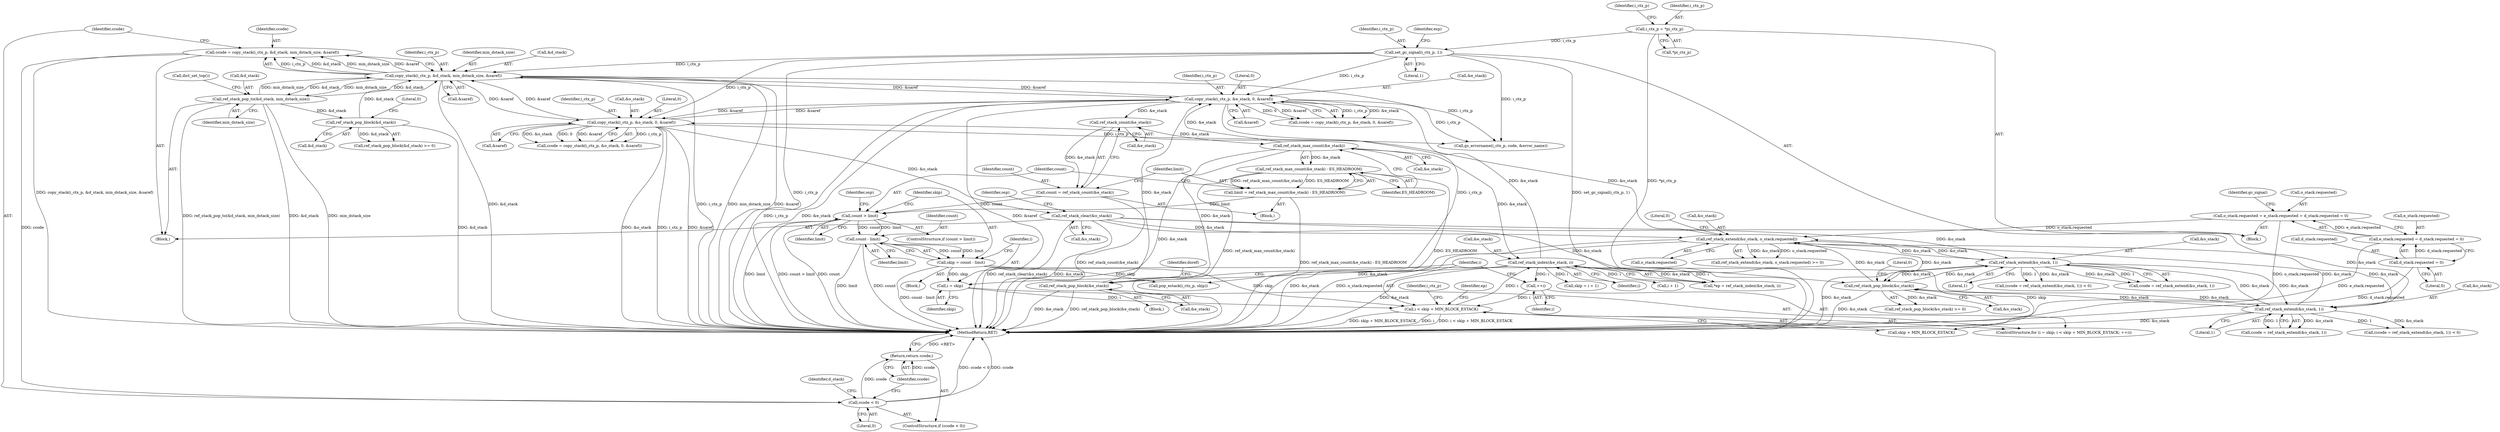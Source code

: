 digraph "0_ghostscript_b575e1ec42cc86f6a58c603f2a88fcc2af699cc8@API" {
"1000401" [label="(Call,ccode = copy_stack(i_ctx_p, &d_stack, min_dstack_size, &saref))"];
"1000403" [label="(Call,copy_stack(i_ctx_p, &d_stack, min_dstack_size, &saref))"];
"1000263" [label="(Call,set_gc_signal(i_ctx_p, 1))"];
"1000234" [label="(Call,i_ctx_p = *pi_ctx_p)"];
"1000430" [label="(Call,ref_stack_pop_block(&d_stack))"];
"1000416" [label="(Call,ref_stack_pop_to(&d_stack, min_dstack_size))"];
"1000465" [label="(Call,copy_stack(i_ctx_p, &e_stack, 0, &saref))"];
"1000325" [label="(Call,ref_stack_pop_block(&e_stack))"];
"1000520" [label="(Call,ref_stack_index(&e_stack, i))"];
"1000489" [label="(Call,ref_stack_max_count(&e_stack))"];
"1000482" [label="(Call,ref_stack_count(&e_stack))"];
"1000509" [label="(Call,i < skip + MIN_BLOCK_ESTACK)"];
"1000506" [label="(Call,i = skip)"];
"1000499" [label="(Call,skip = count - limit)"];
"1000501" [label="(Call,count - limit)"];
"1000494" [label="(Call,count > limit)"];
"1000480" [label="(Call,count = ref_stack_count(&e_stack))"];
"1000486" [label="(Call,limit = ref_stack_max_count(&e_stack) - ES_HEADROOM)"];
"1000488" [label="(Call,ref_stack_max_count(&e_stack) - ES_HEADROOM)"];
"1000514" [label="(Call,++i)"];
"1000580" [label="(Call,copy_stack(i_ctx_p, &o_stack, 0, &saref))"];
"1000548" [label="(Call,ref_stack_extend(&o_stack, o_stack.requested))"];
"1000456" [label="(Call,ref_stack_extend(&o_stack, 1))"];
"1000593" [label="(Call,ref_stack_clear(&o_stack))"];
"1000605" [label="(Call,ref_stack_pop_block(&o_stack))"];
"1000394" [label="(Call,ref_stack_extend(&o_stack, 1))"];
"1000176" [label="(Call,o_stack.requested = e_stack.requested = d_stack.requested = 0)"];
"1000180" [label="(Call,e_stack.requested = d_stack.requested = 0)"];
"1000184" [label="(Call,d_stack.requested = 0)"];
"1000411" [label="(Call,ccode < 0)"];
"1000414" [label="(Return,return ccode;)"];
"1000509" [label="(Call,i < skip + MIN_BLOCK_ESTACK)"];
"1000326" [label="(Call,&e_stack)"];
"1000467" [label="(Call,&e_stack)"];
"1000486" [label="(Call,limit = ref_stack_max_count(&e_stack) - ES_HEADROOM)"];
"1000243" [label="(Identifier,i_ctx_p)"];
"1000530" [label="(Call,skip = i + 1)"];
"1000487" [label="(Identifier,limit)"];
"1000505" [label="(ControlStructure,for (i = skip; i < skip + MIN_BLOCK_ESTACK; ++i))"];
"1000181" [label="(Call,e_stack.requested)"];
"1000695" [label="(MethodReturn,RET)"];
"1000494" [label="(Call,count > limit)"];
"1000548" [label="(Call,ref_stack_extend(&o_stack, o_stack.requested))"];
"1000404" [label="(Identifier,i_ctx_p)"];
"1000511" [label="(Call,skip + MIN_BLOCK_ESTACK)"];
"1000402" [label="(Identifier,ccode)"];
"1000608" [label="(Literal,0)"];
"1000410" [label="(ControlStructure,if (ccode < 0))"];
"1000265" [label="(Literal,1)"];
"1000470" [label="(Call,&saref)"];
"1000514" [label="(Call,++i)"];
"1000275" [label="(Block,)"];
"1000454" [label="(Call,ccode = ref_stack_extend(&o_stack, 1))"];
"1000578" [label="(Call,ccode = copy_stack(i_ctx_p, &o_stack, 0, &saref))"];
"1000537" [label="(Identifier,i_ctx_p)"];
"1000585" [label="(Call,&saref)"];
"1000463" [label="(Call,ccode = copy_stack(i_ctx_p, &e_stack, 0, &saref))"];
"1000176" [label="(Call,o_stack.requested = e_stack.requested = d_stack.requested = 0)"];
"1000510" [label="(Identifier,i)"];
"1000234" [label="(Call,i_ctx_p = *pi_ctx_p)"];
"1000431" [label="(Call,&d_stack)"];
"1000395" [label="(Call,&o_stack)"];
"1000581" [label="(Identifier,i_ctx_p)"];
"1000236" [label="(Call,*pi_ctx_p)"];
"1000456" [label="(Call,ref_stack_extend(&o_stack, 1))"];
"1000325" [label="(Call,ref_stack_pop_block(&e_stack))"];
"1000503" [label="(Identifier,limit)"];
"1000495" [label="(Identifier,count)"];
"1000401" [label="(Call,ccode = copy_stack(i_ctx_p, &d_stack, min_dstack_size, &saref))"];
"1000593" [label="(Call,ref_stack_clear(&o_stack))"];
"1000177" [label="(Call,o_stack.requested)"];
"1000496" [label="(Identifier,limit)"];
"1000483" [label="(Call,&e_stack)"];
"1000414" [label="(Return,return ccode;)"];
"1000453" [label="(Call,(ccode = ref_stack_extend(&o_stack, 1)) < 0)"];
"1000520" [label="(Call,ref_stack_index(&e_stack, i))"];
"1000457" [label="(Call,&o_stack)"];
"1000542" [label="(Identifier,osp)"];
"1000492" [label="(Identifier,ES_HEADROOM)"];
"1000264" [label="(Identifier,i_ctx_p)"];
"1000488" [label="(Call,ref_stack_max_count(&e_stack) - ES_HEADROOM)"];
"1000489" [label="(Call,ref_stack_max_count(&e_stack))"];
"1000433" [label="(Literal,0)"];
"1000407" [label="(Identifier,min_dstack_size)"];
"1000383" [label="(Block,)"];
"1000263" [label="(Call,set_gc_signal(i_ctx_p, 1))"];
"1000547" [label="(Call,ref_stack_extend(&o_stack, o_stack.requested) >= 0)"];
"1000405" [label="(Call,&d_stack)"];
"1000521" [label="(Call,&e_stack)"];
"1000523" [label="(Identifier,i)"];
"1000482" [label="(Call,ref_stack_count(&e_stack))"];
"1000497" [label="(Block,)"];
"1000490" [label="(Call,&e_stack)"];
"1000604" [label="(Call,ref_stack_pop_block(&o_stack) >= 0)"];
"1000480" [label="(Call,count = ref_stack_count(&e_stack))"];
"1000536" [label="(Call,pop_estack(i_ctx_p, skip))"];
"1000465" [label="(Call,copy_stack(i_ctx_p, &e_stack, 0, &saref))"];
"1000554" [label="(Literal,0)"];
"1000532" [label="(Call,i + 1)"];
"1000549" [label="(Call,&o_stack)"];
"1000329" [label="(Identifier,doref)"];
"1000507" [label="(Identifier,i)"];
"1000268" [label="(Identifier,esp)"];
"1000408" [label="(Call,&saref)"];
"1000420" [label="(Call,dict_set_top())"];
"1000417" [label="(Call,&d_stack)"];
"1000394" [label="(Call,ref_stack_extend(&o_stack, 1))"];
"1000403" [label="(Call,copy_stack(i_ctx_p, &d_stack, min_dstack_size, &saref))"];
"1000582" [label="(Call,&o_stack)"];
"1000515" [label="(Identifier,i)"];
"1000519" [label="(Identifier,ep)"];
"1000392" [label="(Call,ccode = ref_stack_extend(&o_stack, 1))"];
"1000481" [label="(Identifier,count)"];
"1000188" [label="(Literal,0)"];
"1000413" [label="(Literal,0)"];
"1000500" [label="(Identifier,skip)"];
"1000411" [label="(Call,ccode < 0)"];
"1000191" [label="(Identifier,gc_signal)"];
"1000584" [label="(Literal,0)"];
"1000478" [label="(Block,)"];
"1000416" [label="(Call,ref_stack_pop_to(&d_stack, min_dstack_size))"];
"1000628" [label="(Call,gs_errorname(i_ctx_p, code, &error_name))"];
"1000180" [label="(Call,e_stack.requested = d_stack.requested = 0)"];
"1000518" [label="(Call,*ep = ref_stack_index(&e_stack, i))"];
"1000499" [label="(Call,skip = count - limit)"];
"1000502" [label="(Identifier,count)"];
"1000466" [label="(Identifier,i_ctx_p)"];
"1000184" [label="(Call,d_stack.requested = 0)"];
"1000418" [label="(Identifier,d_stack)"];
"1000138" [label="(Block,)"];
"1000391" [label="(Call,(ccode = ref_stack_extend(&o_stack, 1)) < 0)"];
"1000501" [label="(Call,count - limit)"];
"1000419" [label="(Identifier,min_dstack_size)"];
"1000508" [label="(Identifier,skip)"];
"1000506" [label="(Call,i = skip)"];
"1000429" [label="(Call,ref_stack_pop_block(&d_stack) >= 0)"];
"1000235" [label="(Identifier,i_ctx_p)"];
"1000580" [label="(Call,copy_stack(i_ctx_p, &o_stack, 0, &saref))"];
"1000397" [label="(Literal,1)"];
"1000551" [label="(Call,o_stack.requested)"];
"1000493" [label="(ControlStructure,if (count > limit))"];
"1000430" [label="(Call,ref_stack_pop_block(&d_stack))"];
"1000412" [label="(Identifier,ccode)"];
"1000469" [label="(Literal,0)"];
"1000599" [label="(Identifier,osp)"];
"1000459" [label="(Literal,1)"];
"1000606" [label="(Call,&o_stack)"];
"1000415" [label="(Identifier,ccode)"];
"1000185" [label="(Call,d_stack.requested)"];
"1000605" [label="(Call,ref_stack_pop_block(&o_stack))"];
"1000594" [label="(Call,&o_stack)"];
"1000401" -> "1000383"  [label="AST: "];
"1000401" -> "1000403"  [label="CFG: "];
"1000402" -> "1000401"  [label="AST: "];
"1000403" -> "1000401"  [label="AST: "];
"1000412" -> "1000401"  [label="CFG: "];
"1000401" -> "1000695"  [label="DDG: copy_stack(i_ctx_p, &d_stack, min_dstack_size, &saref)"];
"1000403" -> "1000401"  [label="DDG: i_ctx_p"];
"1000403" -> "1000401"  [label="DDG: &d_stack"];
"1000403" -> "1000401"  [label="DDG: min_dstack_size"];
"1000403" -> "1000401"  [label="DDG: &saref"];
"1000401" -> "1000411"  [label="DDG: ccode"];
"1000403" -> "1000408"  [label="CFG: "];
"1000404" -> "1000403"  [label="AST: "];
"1000405" -> "1000403"  [label="AST: "];
"1000407" -> "1000403"  [label="AST: "];
"1000408" -> "1000403"  [label="AST: "];
"1000403" -> "1000695"  [label="DDG: &d_stack"];
"1000403" -> "1000695"  [label="DDG: i_ctx_p"];
"1000403" -> "1000695"  [label="DDG: min_dstack_size"];
"1000403" -> "1000695"  [label="DDG: &saref"];
"1000263" -> "1000403"  [label="DDG: i_ctx_p"];
"1000430" -> "1000403"  [label="DDG: &d_stack"];
"1000416" -> "1000403"  [label="DDG: &d_stack"];
"1000416" -> "1000403"  [label="DDG: min_dstack_size"];
"1000465" -> "1000403"  [label="DDG: &saref"];
"1000580" -> "1000403"  [label="DDG: &saref"];
"1000403" -> "1000416"  [label="DDG: &d_stack"];
"1000403" -> "1000416"  [label="DDG: min_dstack_size"];
"1000403" -> "1000465"  [label="DDG: &saref"];
"1000403" -> "1000580"  [label="DDG: &saref"];
"1000403" -> "1000628"  [label="DDG: i_ctx_p"];
"1000263" -> "1000138"  [label="AST: "];
"1000263" -> "1000265"  [label="CFG: "];
"1000264" -> "1000263"  [label="AST: "];
"1000265" -> "1000263"  [label="AST: "];
"1000268" -> "1000263"  [label="CFG: "];
"1000263" -> "1000695"  [label="DDG: set_gc_signal(i_ctx_p, 1)"];
"1000263" -> "1000695"  [label="DDG: i_ctx_p"];
"1000234" -> "1000263"  [label="DDG: i_ctx_p"];
"1000263" -> "1000465"  [label="DDG: i_ctx_p"];
"1000263" -> "1000580"  [label="DDG: i_ctx_p"];
"1000263" -> "1000628"  [label="DDG: i_ctx_p"];
"1000234" -> "1000138"  [label="AST: "];
"1000234" -> "1000236"  [label="CFG: "];
"1000235" -> "1000234"  [label="AST: "];
"1000236" -> "1000234"  [label="AST: "];
"1000243" -> "1000234"  [label="CFG: "];
"1000234" -> "1000695"  [label="DDG: *pi_ctx_p"];
"1000430" -> "1000429"  [label="AST: "];
"1000430" -> "1000431"  [label="CFG: "];
"1000431" -> "1000430"  [label="AST: "];
"1000433" -> "1000430"  [label="CFG: "];
"1000430" -> "1000695"  [label="DDG: &d_stack"];
"1000430" -> "1000429"  [label="DDG: &d_stack"];
"1000416" -> "1000430"  [label="DDG: &d_stack"];
"1000416" -> "1000383"  [label="AST: "];
"1000416" -> "1000419"  [label="CFG: "];
"1000417" -> "1000416"  [label="AST: "];
"1000419" -> "1000416"  [label="AST: "];
"1000420" -> "1000416"  [label="CFG: "];
"1000416" -> "1000695"  [label="DDG: ref_stack_pop_to(&d_stack, min_dstack_size)"];
"1000416" -> "1000695"  [label="DDG: &d_stack"];
"1000416" -> "1000695"  [label="DDG: min_dstack_size"];
"1000465" -> "1000463"  [label="AST: "];
"1000465" -> "1000470"  [label="CFG: "];
"1000466" -> "1000465"  [label="AST: "];
"1000467" -> "1000465"  [label="AST: "];
"1000469" -> "1000465"  [label="AST: "];
"1000470" -> "1000465"  [label="AST: "];
"1000463" -> "1000465"  [label="CFG: "];
"1000465" -> "1000695"  [label="DDG: &e_stack"];
"1000465" -> "1000695"  [label="DDG: &saref"];
"1000465" -> "1000695"  [label="DDG: i_ctx_p"];
"1000465" -> "1000463"  [label="DDG: i_ctx_p"];
"1000465" -> "1000463"  [label="DDG: &e_stack"];
"1000465" -> "1000463"  [label="DDG: 0"];
"1000465" -> "1000463"  [label="DDG: &saref"];
"1000325" -> "1000465"  [label="DDG: &e_stack"];
"1000520" -> "1000465"  [label="DDG: &e_stack"];
"1000489" -> "1000465"  [label="DDG: &e_stack"];
"1000580" -> "1000465"  [label="DDG: &saref"];
"1000465" -> "1000482"  [label="DDG: &e_stack"];
"1000465" -> "1000536"  [label="DDG: i_ctx_p"];
"1000465" -> "1000580"  [label="DDG: &saref"];
"1000465" -> "1000628"  [label="DDG: i_ctx_p"];
"1000325" -> "1000275"  [label="AST: "];
"1000325" -> "1000326"  [label="CFG: "];
"1000326" -> "1000325"  [label="AST: "];
"1000329" -> "1000325"  [label="CFG: "];
"1000325" -> "1000695"  [label="DDG: &e_stack"];
"1000325" -> "1000695"  [label="DDG: ref_stack_pop_block(&e_stack)"];
"1000520" -> "1000325"  [label="DDG: &e_stack"];
"1000489" -> "1000325"  [label="DDG: &e_stack"];
"1000520" -> "1000518"  [label="AST: "];
"1000520" -> "1000523"  [label="CFG: "];
"1000521" -> "1000520"  [label="AST: "];
"1000523" -> "1000520"  [label="AST: "];
"1000518" -> "1000520"  [label="CFG: "];
"1000520" -> "1000695"  [label="DDG: &e_stack"];
"1000520" -> "1000514"  [label="DDG: i"];
"1000520" -> "1000518"  [label="DDG: &e_stack"];
"1000520" -> "1000518"  [label="DDG: i"];
"1000489" -> "1000520"  [label="DDG: &e_stack"];
"1000509" -> "1000520"  [label="DDG: i"];
"1000520" -> "1000530"  [label="DDG: i"];
"1000520" -> "1000532"  [label="DDG: i"];
"1000489" -> "1000488"  [label="AST: "];
"1000489" -> "1000490"  [label="CFG: "];
"1000490" -> "1000489"  [label="AST: "];
"1000492" -> "1000489"  [label="CFG: "];
"1000489" -> "1000695"  [label="DDG: &e_stack"];
"1000489" -> "1000488"  [label="DDG: &e_stack"];
"1000482" -> "1000489"  [label="DDG: &e_stack"];
"1000482" -> "1000480"  [label="AST: "];
"1000482" -> "1000483"  [label="CFG: "];
"1000483" -> "1000482"  [label="AST: "];
"1000480" -> "1000482"  [label="CFG: "];
"1000482" -> "1000480"  [label="DDG: &e_stack"];
"1000509" -> "1000505"  [label="AST: "];
"1000509" -> "1000511"  [label="CFG: "];
"1000510" -> "1000509"  [label="AST: "];
"1000511" -> "1000509"  [label="AST: "];
"1000519" -> "1000509"  [label="CFG: "];
"1000537" -> "1000509"  [label="CFG: "];
"1000509" -> "1000695"  [label="DDG: i < skip + MIN_BLOCK_ESTACK"];
"1000509" -> "1000695"  [label="DDG: skip + MIN_BLOCK_ESTACK"];
"1000509" -> "1000695"  [label="DDG: i"];
"1000506" -> "1000509"  [label="DDG: i"];
"1000514" -> "1000509"  [label="DDG: i"];
"1000499" -> "1000509"  [label="DDG: skip"];
"1000506" -> "1000505"  [label="AST: "];
"1000506" -> "1000508"  [label="CFG: "];
"1000507" -> "1000506"  [label="AST: "];
"1000508" -> "1000506"  [label="AST: "];
"1000510" -> "1000506"  [label="CFG: "];
"1000499" -> "1000506"  [label="DDG: skip"];
"1000499" -> "1000497"  [label="AST: "];
"1000499" -> "1000501"  [label="CFG: "];
"1000500" -> "1000499"  [label="AST: "];
"1000501" -> "1000499"  [label="AST: "];
"1000507" -> "1000499"  [label="CFG: "];
"1000499" -> "1000695"  [label="DDG: count - limit"];
"1000501" -> "1000499"  [label="DDG: count"];
"1000501" -> "1000499"  [label="DDG: limit"];
"1000499" -> "1000511"  [label="DDG: skip"];
"1000499" -> "1000536"  [label="DDG: skip"];
"1000501" -> "1000503"  [label="CFG: "];
"1000502" -> "1000501"  [label="AST: "];
"1000503" -> "1000501"  [label="AST: "];
"1000501" -> "1000695"  [label="DDG: limit"];
"1000501" -> "1000695"  [label="DDG: count"];
"1000494" -> "1000501"  [label="DDG: count"];
"1000494" -> "1000501"  [label="DDG: limit"];
"1000494" -> "1000493"  [label="AST: "];
"1000494" -> "1000496"  [label="CFG: "];
"1000495" -> "1000494"  [label="AST: "];
"1000496" -> "1000494"  [label="AST: "];
"1000500" -> "1000494"  [label="CFG: "];
"1000542" -> "1000494"  [label="CFG: "];
"1000494" -> "1000695"  [label="DDG: count > limit"];
"1000494" -> "1000695"  [label="DDG: limit"];
"1000494" -> "1000695"  [label="DDG: count"];
"1000480" -> "1000494"  [label="DDG: count"];
"1000486" -> "1000494"  [label="DDG: limit"];
"1000480" -> "1000478"  [label="AST: "];
"1000481" -> "1000480"  [label="AST: "];
"1000487" -> "1000480"  [label="CFG: "];
"1000480" -> "1000695"  [label="DDG: ref_stack_count(&e_stack)"];
"1000486" -> "1000478"  [label="AST: "];
"1000486" -> "1000488"  [label="CFG: "];
"1000487" -> "1000486"  [label="AST: "];
"1000488" -> "1000486"  [label="AST: "];
"1000495" -> "1000486"  [label="CFG: "];
"1000486" -> "1000695"  [label="DDG: ref_stack_max_count(&e_stack) - ES_HEADROOM"];
"1000488" -> "1000486"  [label="DDG: ref_stack_max_count(&e_stack)"];
"1000488" -> "1000486"  [label="DDG: ES_HEADROOM"];
"1000488" -> "1000492"  [label="CFG: "];
"1000492" -> "1000488"  [label="AST: "];
"1000488" -> "1000695"  [label="DDG: ref_stack_max_count(&e_stack)"];
"1000488" -> "1000695"  [label="DDG: ES_HEADROOM"];
"1000514" -> "1000505"  [label="AST: "];
"1000514" -> "1000515"  [label="CFG: "];
"1000515" -> "1000514"  [label="AST: "];
"1000510" -> "1000514"  [label="CFG: "];
"1000580" -> "1000578"  [label="AST: "];
"1000580" -> "1000585"  [label="CFG: "];
"1000581" -> "1000580"  [label="AST: "];
"1000582" -> "1000580"  [label="AST: "];
"1000584" -> "1000580"  [label="AST: "];
"1000585" -> "1000580"  [label="AST: "];
"1000578" -> "1000580"  [label="CFG: "];
"1000580" -> "1000695"  [label="DDG: &o_stack"];
"1000580" -> "1000695"  [label="DDG: i_ctx_p"];
"1000580" -> "1000695"  [label="DDG: &saref"];
"1000580" -> "1000578"  [label="DDG: i_ctx_p"];
"1000580" -> "1000578"  [label="DDG: &o_stack"];
"1000580" -> "1000578"  [label="DDG: 0"];
"1000580" -> "1000578"  [label="DDG: &saref"];
"1000548" -> "1000580"  [label="DDG: &o_stack"];
"1000580" -> "1000593"  [label="DDG: &o_stack"];
"1000580" -> "1000628"  [label="DDG: i_ctx_p"];
"1000548" -> "1000547"  [label="AST: "];
"1000548" -> "1000551"  [label="CFG: "];
"1000549" -> "1000548"  [label="AST: "];
"1000551" -> "1000548"  [label="AST: "];
"1000554" -> "1000548"  [label="CFG: "];
"1000548" -> "1000695"  [label="DDG: o_stack.requested"];
"1000548" -> "1000695"  [label="DDG: &o_stack"];
"1000548" -> "1000394"  [label="DDG: &o_stack"];
"1000548" -> "1000456"  [label="DDG: &o_stack"];
"1000548" -> "1000547"  [label="DDG: &o_stack"];
"1000548" -> "1000547"  [label="DDG: o_stack.requested"];
"1000456" -> "1000548"  [label="DDG: &o_stack"];
"1000593" -> "1000548"  [label="DDG: &o_stack"];
"1000605" -> "1000548"  [label="DDG: &o_stack"];
"1000394" -> "1000548"  [label="DDG: &o_stack"];
"1000176" -> "1000548"  [label="DDG: o_stack.requested"];
"1000548" -> "1000605"  [label="DDG: &o_stack"];
"1000456" -> "1000454"  [label="AST: "];
"1000456" -> "1000459"  [label="CFG: "];
"1000457" -> "1000456"  [label="AST: "];
"1000459" -> "1000456"  [label="AST: "];
"1000454" -> "1000456"  [label="CFG: "];
"1000456" -> "1000695"  [label="DDG: &o_stack"];
"1000456" -> "1000394"  [label="DDG: &o_stack"];
"1000456" -> "1000453"  [label="DDG: &o_stack"];
"1000456" -> "1000453"  [label="DDG: 1"];
"1000456" -> "1000454"  [label="DDG: &o_stack"];
"1000456" -> "1000454"  [label="DDG: 1"];
"1000593" -> "1000456"  [label="DDG: &o_stack"];
"1000605" -> "1000456"  [label="DDG: &o_stack"];
"1000394" -> "1000456"  [label="DDG: &o_stack"];
"1000456" -> "1000605"  [label="DDG: &o_stack"];
"1000593" -> "1000383"  [label="AST: "];
"1000593" -> "1000594"  [label="CFG: "];
"1000594" -> "1000593"  [label="AST: "];
"1000599" -> "1000593"  [label="CFG: "];
"1000593" -> "1000695"  [label="DDG: &o_stack"];
"1000593" -> "1000695"  [label="DDG: ref_stack_clear(&o_stack)"];
"1000593" -> "1000394"  [label="DDG: &o_stack"];
"1000593" -> "1000605"  [label="DDG: &o_stack"];
"1000605" -> "1000604"  [label="AST: "];
"1000605" -> "1000606"  [label="CFG: "];
"1000606" -> "1000605"  [label="AST: "];
"1000608" -> "1000605"  [label="CFG: "];
"1000605" -> "1000695"  [label="DDG: &o_stack"];
"1000605" -> "1000394"  [label="DDG: &o_stack"];
"1000605" -> "1000604"  [label="DDG: &o_stack"];
"1000394" -> "1000605"  [label="DDG: &o_stack"];
"1000394" -> "1000392"  [label="AST: "];
"1000394" -> "1000397"  [label="CFG: "];
"1000395" -> "1000394"  [label="AST: "];
"1000397" -> "1000394"  [label="AST: "];
"1000392" -> "1000394"  [label="CFG: "];
"1000394" -> "1000695"  [label="DDG: &o_stack"];
"1000394" -> "1000391"  [label="DDG: &o_stack"];
"1000394" -> "1000391"  [label="DDG: 1"];
"1000394" -> "1000392"  [label="DDG: &o_stack"];
"1000394" -> "1000392"  [label="DDG: 1"];
"1000176" -> "1000138"  [label="AST: "];
"1000176" -> "1000180"  [label="CFG: "];
"1000177" -> "1000176"  [label="AST: "];
"1000180" -> "1000176"  [label="AST: "];
"1000191" -> "1000176"  [label="CFG: "];
"1000176" -> "1000695"  [label="DDG: o_stack.requested"];
"1000180" -> "1000176"  [label="DDG: e_stack.requested"];
"1000180" -> "1000184"  [label="CFG: "];
"1000181" -> "1000180"  [label="AST: "];
"1000184" -> "1000180"  [label="AST: "];
"1000180" -> "1000695"  [label="DDG: e_stack.requested"];
"1000184" -> "1000180"  [label="DDG: d_stack.requested"];
"1000184" -> "1000188"  [label="CFG: "];
"1000185" -> "1000184"  [label="AST: "];
"1000188" -> "1000184"  [label="AST: "];
"1000184" -> "1000695"  [label="DDG: d_stack.requested"];
"1000411" -> "1000410"  [label="AST: "];
"1000411" -> "1000413"  [label="CFG: "];
"1000412" -> "1000411"  [label="AST: "];
"1000413" -> "1000411"  [label="AST: "];
"1000415" -> "1000411"  [label="CFG: "];
"1000418" -> "1000411"  [label="CFG: "];
"1000411" -> "1000695"  [label="DDG: ccode < 0"];
"1000411" -> "1000695"  [label="DDG: ccode"];
"1000411" -> "1000414"  [label="DDG: ccode"];
"1000414" -> "1000410"  [label="AST: "];
"1000414" -> "1000415"  [label="CFG: "];
"1000415" -> "1000414"  [label="AST: "];
"1000695" -> "1000414"  [label="CFG: "];
"1000414" -> "1000695"  [label="DDG: <RET>"];
"1000415" -> "1000414"  [label="DDG: ccode"];
}
